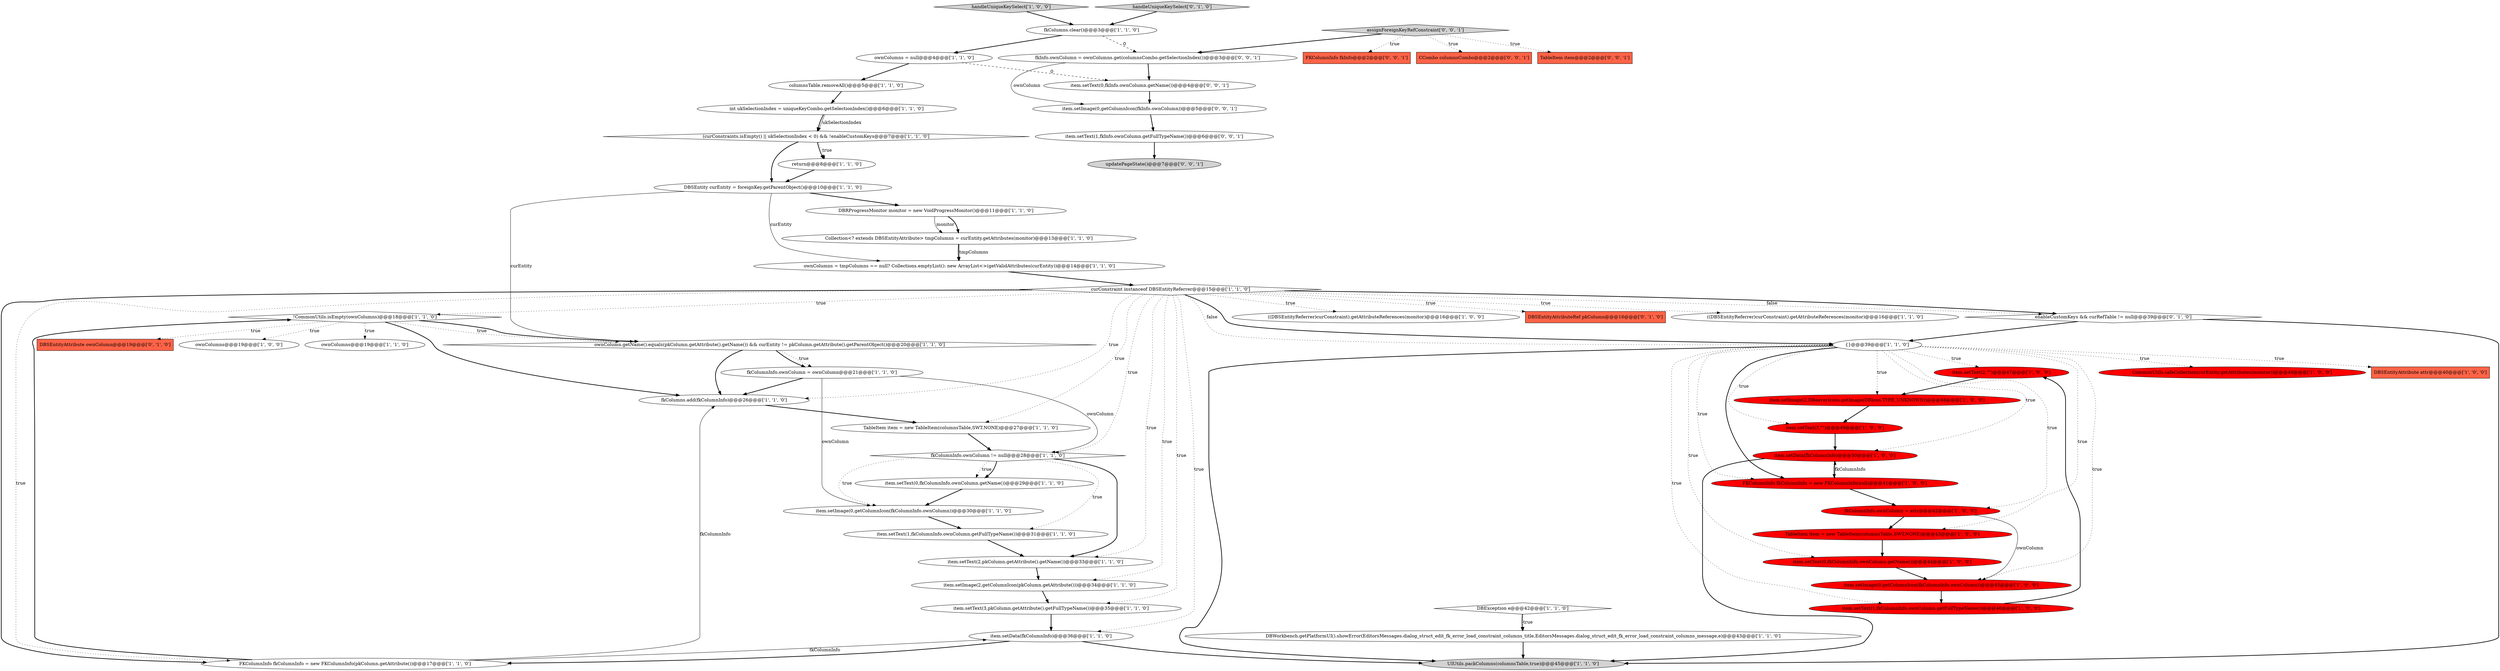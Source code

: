 digraph {
33 [style = filled, label = "curConstraint instanceof DBSEntityReferrer@@@15@@@['1', '1', '0']", fillcolor = white, shape = diamond image = "AAA0AAABBB1BBB"];
42 [style = filled, label = "!CommonUtils.isEmpty(ownColumns)@@@18@@@['1', '1', '0']", fillcolor = white, shape = diamond image = "AAA0AAABBB1BBB"];
2 [style = filled, label = "((DBSEntityReferrer)curConstraint).getAttributeReferences(monitor)@@@16@@@['1', '0', '0']", fillcolor = white, shape = ellipse image = "AAA0AAABBB1BBB"];
26 [style = filled, label = "fkColumns.add(fkColumnInfo)@@@26@@@['1', '1', '0']", fillcolor = white, shape = ellipse image = "AAA0AAABBB1BBB"];
19 [style = filled, label = "item.setText(0,fkColumnInfo.ownColumn.getName())@@@29@@@['1', '1', '0']", fillcolor = white, shape = ellipse image = "AAA0AAABBB1BBB"];
58 [style = filled, label = "TableItem item@@@2@@@['0', '0', '1']", fillcolor = tomato, shape = box image = "AAA0AAABBB3BBB"];
1 [style = filled, label = "item.setText(2,\"\")@@@47@@@['1', '0', '0']", fillcolor = red, shape = ellipse image = "AAA1AAABBB1BBB"];
27 [style = filled, label = "FKColumnInfo fkColumnInfo = new FKColumnInfo(null)@@@41@@@['1', '0', '0']", fillcolor = red, shape = ellipse image = "AAA1AAABBB1BBB"];
51 [style = filled, label = "item.setText(0,fkInfo.ownColumn.getName())@@@4@@@['0', '0', '1']", fillcolor = white, shape = ellipse image = "AAA0AAABBB3BBB"];
7 [style = filled, label = "DBException e@@@42@@@['1', '1', '0']", fillcolor = white, shape = diamond image = "AAA0AAABBB1BBB"];
14 [style = filled, label = "columnsTable.removeAll()@@@5@@@['1', '1', '0']", fillcolor = white, shape = ellipse image = "AAA0AAABBB1BBB"];
52 [style = filled, label = "item.setText(1,fkInfo.ownColumn.getFullTypeName())@@@6@@@['0', '0', '1']", fillcolor = white, shape = ellipse image = "AAA0AAABBB3BBB"];
9 [style = filled, label = "FKColumnInfo fkColumnInfo = new FKColumnInfo(pkColumn.getAttribute())@@@17@@@['1', '1', '0']", fillcolor = white, shape = ellipse image = "AAA0AAABBB1BBB"];
6 [style = filled, label = "ownColumn.getName().equals(pkColumn.getAttribute().getName()) && curEntity != pkColumn.getAttribute().getParentObject()@@@20@@@['1', '1', '0']", fillcolor = white, shape = diamond image = "AAA0AAABBB1BBB"];
22 [style = filled, label = "return@@@8@@@['1', '1', '0']", fillcolor = white, shape = ellipse image = "AAA0AAABBB1BBB"];
41 [style = filled, label = "item.setData(fkColumnInfo)@@@50@@@['1', '0', '0']", fillcolor = red, shape = ellipse image = "AAA1AAABBB1BBB"];
24 [style = filled, label = "UIUtils.packColumns(columnsTable,true)@@@45@@@['1', '1', '0']", fillcolor = lightgray, shape = ellipse image = "AAA0AAABBB1BBB"];
15 [style = filled, label = "item.setImage(2,getColumnIcon(pkColumn.getAttribute()))@@@34@@@['1', '1', '0']", fillcolor = white, shape = ellipse image = "AAA0AAABBB1BBB"];
4 [style = filled, label = "item.setText(1,fkColumnInfo.ownColumn.getFullTypeName())@@@31@@@['1', '1', '0']", fillcolor = white, shape = ellipse image = "AAA0AAABBB1BBB"];
13 [style = filled, label = "item.setText(2,pkColumn.getAttribute().getName())@@@33@@@['1', '1', '0']", fillcolor = white, shape = ellipse image = "AAA0AAABBB1BBB"];
28 [style = filled, label = "int ukSelectionIndex = uniqueKeyCombo.getSelectionIndex()@@@6@@@['1', '1', '0']", fillcolor = white, shape = ellipse image = "AAA0AAABBB1BBB"];
30 [style = filled, label = "fkColumnInfo.ownColumn != null@@@28@@@['1', '1', '0']", fillcolor = white, shape = diamond image = "AAA0AAABBB1BBB"];
16 [style = filled, label = "fkColumnInfo.ownColumn = attr@@@42@@@['1', '0', '0']", fillcolor = red, shape = ellipse image = "AAA1AAABBB1BBB"];
50 [style = filled, label = "fkInfo.ownColumn = ownColumns.get(columnsCombo.getSelectionIndex())@@@3@@@['0', '0', '1']", fillcolor = white, shape = ellipse image = "AAA0AAABBB3BBB"];
34 [style = filled, label = "item.setText(3,pkColumn.getAttribute().getFullTypeName())@@@35@@@['1', '1', '0']", fillcolor = white, shape = ellipse image = "AAA0AAABBB1BBB"];
8 [style = filled, label = "handleUniqueKeySelect['1', '0', '0']", fillcolor = lightgray, shape = diamond image = "AAA0AAABBB1BBB"];
5 [style = filled, label = "item.setText(1,fkColumnInfo.ownColumn.getFullTypeName())@@@46@@@['1', '0', '0']", fillcolor = red, shape = ellipse image = "AAA1AAABBB1BBB"];
17 [style = filled, label = "item.setText(3,\"\")@@@49@@@['1', '0', '0']", fillcolor = red, shape = ellipse image = "AAA1AAABBB1BBB"];
29 [style = filled, label = "Collection<? extends DBSEntityAttribute> tmpColumns = curEntity.getAttributes(monitor)@@@13@@@['1', '1', '0']", fillcolor = white, shape = ellipse image = "AAA0AAABBB1BBB"];
11 [style = filled, label = "CommonUtils.safeCollection(curEntity.getAttributes(monitor))@@@40@@@['1', '0', '0']", fillcolor = red, shape = ellipse image = "AAA1AAABBB1BBB"];
39 [style = filled, label = "item.setData(fkColumnInfo)@@@36@@@['1', '1', '0']", fillcolor = white, shape = ellipse image = "AAA0AAABBB1BBB"];
57 [style = filled, label = "FKColumnInfo fkInfo@@@2@@@['0', '0', '1']", fillcolor = tomato, shape = box image = "AAA0AAABBB3BBB"];
10 [style = filled, label = "DBSEntityAttribute attr@@@40@@@['1', '0', '0']", fillcolor = tomato, shape = box image = "AAA0AAABBB1BBB"];
32 [style = filled, label = "DBWorkbench.getPlatformUI().showError(EditorsMessages.dialog_struct_edit_fk_error_load_constraint_columns_title,EditorsMessages.dialog_struct_edit_fk_error_load_constraint_columns_message,e)@@@43@@@['1', '1', '0']", fillcolor = white, shape = ellipse image = "AAA0AAABBB1BBB"];
46 [style = filled, label = "DBSEntityAttribute ownColumn@@@19@@@['0', '1', '0']", fillcolor = tomato, shape = box image = "AAA0AAABBB2BBB"];
21 [style = filled, label = "{}@@@39@@@['1', '1', '0']", fillcolor = white, shape = ellipse image = "AAA0AAABBB1BBB"];
49 [style = filled, label = "DBSEntityAttributeRef pkColumn@@@16@@@['0', '1', '0']", fillcolor = tomato, shape = box image = "AAA0AAABBB2BBB"];
0 [style = filled, label = "(curConstraints.isEmpty() || ukSelectionIndex < 0) && !enableCustomKeys@@@7@@@['1', '1', '0']", fillcolor = white, shape = diamond image = "AAA0AAABBB1BBB"];
44 [style = filled, label = "DBRProgressMonitor monitor = new VoidProgressMonitor()@@@11@@@['1', '1', '0']", fillcolor = white, shape = ellipse image = "AAA0AAABBB1BBB"];
53 [style = filled, label = "item.setImage(0,getColumnIcon(fkInfo.ownColumn))@@@5@@@['0', '0', '1']", fillcolor = white, shape = ellipse image = "AAA0AAABBB3BBB"];
18 [style = filled, label = "item.setImage(2,DBeaverIcons.getImage(DBIcon.TYPE_UNKNOWN))@@@48@@@['1', '0', '0']", fillcolor = red, shape = ellipse image = "AAA1AAABBB1BBB"];
37 [style = filled, label = "item.setImage(0,getColumnIcon(fkColumnInfo.ownColumn))@@@30@@@['1', '1', '0']", fillcolor = white, shape = ellipse image = "AAA0AAABBB1BBB"];
40 [style = filled, label = "TableItem item = new TableItem(columnsTable,SWT.NONE)@@@43@@@['1', '0', '0']", fillcolor = red, shape = ellipse image = "AAA1AAABBB1BBB"];
3 [style = filled, label = "item.setText(0,fkColumnInfo.ownColumn.getName())@@@44@@@['1', '0', '0']", fillcolor = red, shape = ellipse image = "AAA1AAABBB1BBB"];
36 [style = filled, label = "ownColumns = tmpColumns == null? Collections.emptyList(): new ArrayList<>(getValidAttributes(curEntity))@@@14@@@['1', '1', '0']", fillcolor = white, shape = ellipse image = "AAA0AAABBB1BBB"];
25 [style = filled, label = "fkColumnInfo.ownColumn = ownColumn@@@21@@@['1', '1', '0']", fillcolor = white, shape = ellipse image = "AAA0AAABBB1BBB"];
38 [style = filled, label = "DBSEntity curEntity = foreignKey.getParentObject()@@@10@@@['1', '1', '0']", fillcolor = white, shape = ellipse image = "AAA0AAABBB1BBB"];
45 [style = filled, label = "TableItem item = new TableItem(columnsTable,SWT.NONE)@@@27@@@['1', '1', '0']", fillcolor = white, shape = ellipse image = "AAA0AAABBB1BBB"];
47 [style = filled, label = "enableCustomKeys && curRefTable != null@@@39@@@['0', '1', '0']", fillcolor = white, shape = diamond image = "AAA0AAABBB2BBB"];
35 [style = filled, label = "ownColumns = null@@@4@@@['1', '1', '0']", fillcolor = white, shape = ellipse image = "AAA0AAABBB1BBB"];
12 [style = filled, label = "ownColumns@@@19@@@['1', '0', '0']", fillcolor = white, shape = ellipse image = "AAA0AAABBB1BBB"];
55 [style = filled, label = "CCombo columnsCombo@@@2@@@['0', '0', '1']", fillcolor = tomato, shape = box image = "AAA0AAABBB3BBB"];
20 [style = filled, label = "ownColumns@@@19@@@['1', '1', '0']", fillcolor = white, shape = ellipse image = "AAA0AAABBB1BBB"];
48 [style = filled, label = "handleUniqueKeySelect['0', '1', '0']", fillcolor = lightgray, shape = diamond image = "AAA0AAABBB2BBB"];
43 [style = filled, label = "fkColumns.clear()@@@3@@@['1', '1', '0']", fillcolor = white, shape = ellipse image = "AAA0AAABBB1BBB"];
31 [style = filled, label = "((DBSEntityReferrer)curConstraint).getAttributeReferences(monitor)@@@16@@@['1', '1', '0']", fillcolor = white, shape = ellipse image = "AAA0AAABBB1BBB"];
54 [style = filled, label = "updatePageState()@@@7@@@['0', '0', '1']", fillcolor = lightgray, shape = ellipse image = "AAA0AAABBB3BBB"];
23 [style = filled, label = "item.setImage(0,getColumnIcon(fkColumnInfo.ownColumn))@@@45@@@['1', '0', '0']", fillcolor = red, shape = ellipse image = "AAA1AAABBB1BBB"];
56 [style = filled, label = "assignForeignKeyRefConstraint['0', '0', '1']", fillcolor = lightgray, shape = diamond image = "AAA0AAABBB3BBB"];
9->26 [style = solid, label="fkColumnInfo"];
7->32 [style = bold, label=""];
30->13 [style = bold, label=""];
21->11 [style = dotted, label="true"];
38->44 [style = bold, label=""];
21->18 [style = dotted, label="true"];
39->9 [style = bold, label=""];
29->36 [style = solid, label="tmpColumns"];
21->27 [style = dotted, label="true"];
39->24 [style = bold, label=""];
14->28 [style = bold, label=""];
51->53 [style = bold, label=""];
21->24 [style = bold, label=""];
44->29 [style = solid, label="monitor"];
36->33 [style = bold, label=""];
45->30 [style = bold, label=""];
33->26 [style = dotted, label="true"];
28->0 [style = bold, label=""];
25->30 [style = solid, label="ownColumn"];
43->35 [style = bold, label=""];
48->43 [style = bold, label=""];
21->23 [style = dotted, label="true"];
33->2 [style = dotted, label="true"];
56->58 [style = dotted, label="true"];
33->47 [style = dotted, label="false"];
21->5 [style = dotted, label="true"];
29->36 [style = bold, label=""];
33->13 [style = dotted, label="true"];
16->40 [style = bold, label=""];
15->34 [style = bold, label=""];
53->52 [style = bold, label=""];
17->41 [style = bold, label=""];
30->19 [style = dotted, label="true"];
27->41 [style = solid, label="fkColumnInfo"];
21->17 [style = dotted, label="true"];
27->16 [style = bold, label=""];
0->38 [style = bold, label=""];
19->37 [style = bold, label=""];
22->38 [style = bold, label=""];
30->19 [style = bold, label=""];
3->23 [style = bold, label=""];
5->1 [style = bold, label=""];
33->47 [style = bold, label=""];
40->3 [style = bold, label=""];
25->37 [style = solid, label="ownColumn"];
56->50 [style = bold, label=""];
6->25 [style = dotted, label="true"];
25->26 [style = bold, label=""];
21->40 [style = dotted, label="true"];
33->45 [style = dotted, label="true"];
13->15 [style = bold, label=""];
16->23 [style = solid, label="ownColumn"];
21->16 [style = dotted, label="true"];
28->0 [style = solid, label="ukSelectionIndex"];
7->32 [style = dotted, label="true"];
52->54 [style = bold, label=""];
33->39 [style = dotted, label="true"];
33->31 [style = dotted, label="true"];
56->55 [style = dotted, label="true"];
6->26 [style = bold, label=""];
41->27 [style = bold, label=""];
9->42 [style = bold, label=""];
23->5 [style = bold, label=""];
21->27 [style = bold, label=""];
44->29 [style = bold, label=""];
4->13 [style = bold, label=""];
30->4 [style = dotted, label="true"];
33->9 [style = dotted, label="true"];
33->49 [style = dotted, label="true"];
21->10 [style = dotted, label="true"];
35->14 [style = bold, label=""];
43->50 [style = dashed, label="0"];
21->41 [style = dotted, label="true"];
47->24 [style = bold, label=""];
34->39 [style = bold, label=""];
21->3 [style = dotted, label="true"];
56->57 [style = dotted, label="true"];
42->20 [style = dotted, label="true"];
30->37 [style = dotted, label="true"];
47->21 [style = bold, label=""];
33->21 [style = dotted, label="false"];
42->26 [style = bold, label=""];
38->6 [style = solid, label="curEntity"];
41->24 [style = bold, label=""];
21->1 [style = dotted, label="true"];
50->53 [style = solid, label="ownColumn"];
33->34 [style = dotted, label="true"];
42->6 [style = dotted, label="true"];
18->17 [style = bold, label=""];
1->18 [style = bold, label=""];
8->43 [style = bold, label=""];
33->9 [style = bold, label=""];
38->36 [style = solid, label="curEntity"];
33->30 [style = dotted, label="true"];
35->51 [style = dashed, label="0"];
37->4 [style = bold, label=""];
0->22 [style = dotted, label="true"];
42->12 [style = dotted, label="true"];
42->6 [style = bold, label=""];
33->42 [style = dotted, label="true"];
33->15 [style = dotted, label="true"];
9->39 [style = solid, label="fkColumnInfo"];
50->51 [style = bold, label=""];
0->22 [style = bold, label=""];
26->45 [style = bold, label=""];
33->21 [style = bold, label=""];
32->24 [style = bold, label=""];
42->46 [style = dotted, label="true"];
6->25 [style = bold, label=""];
}
